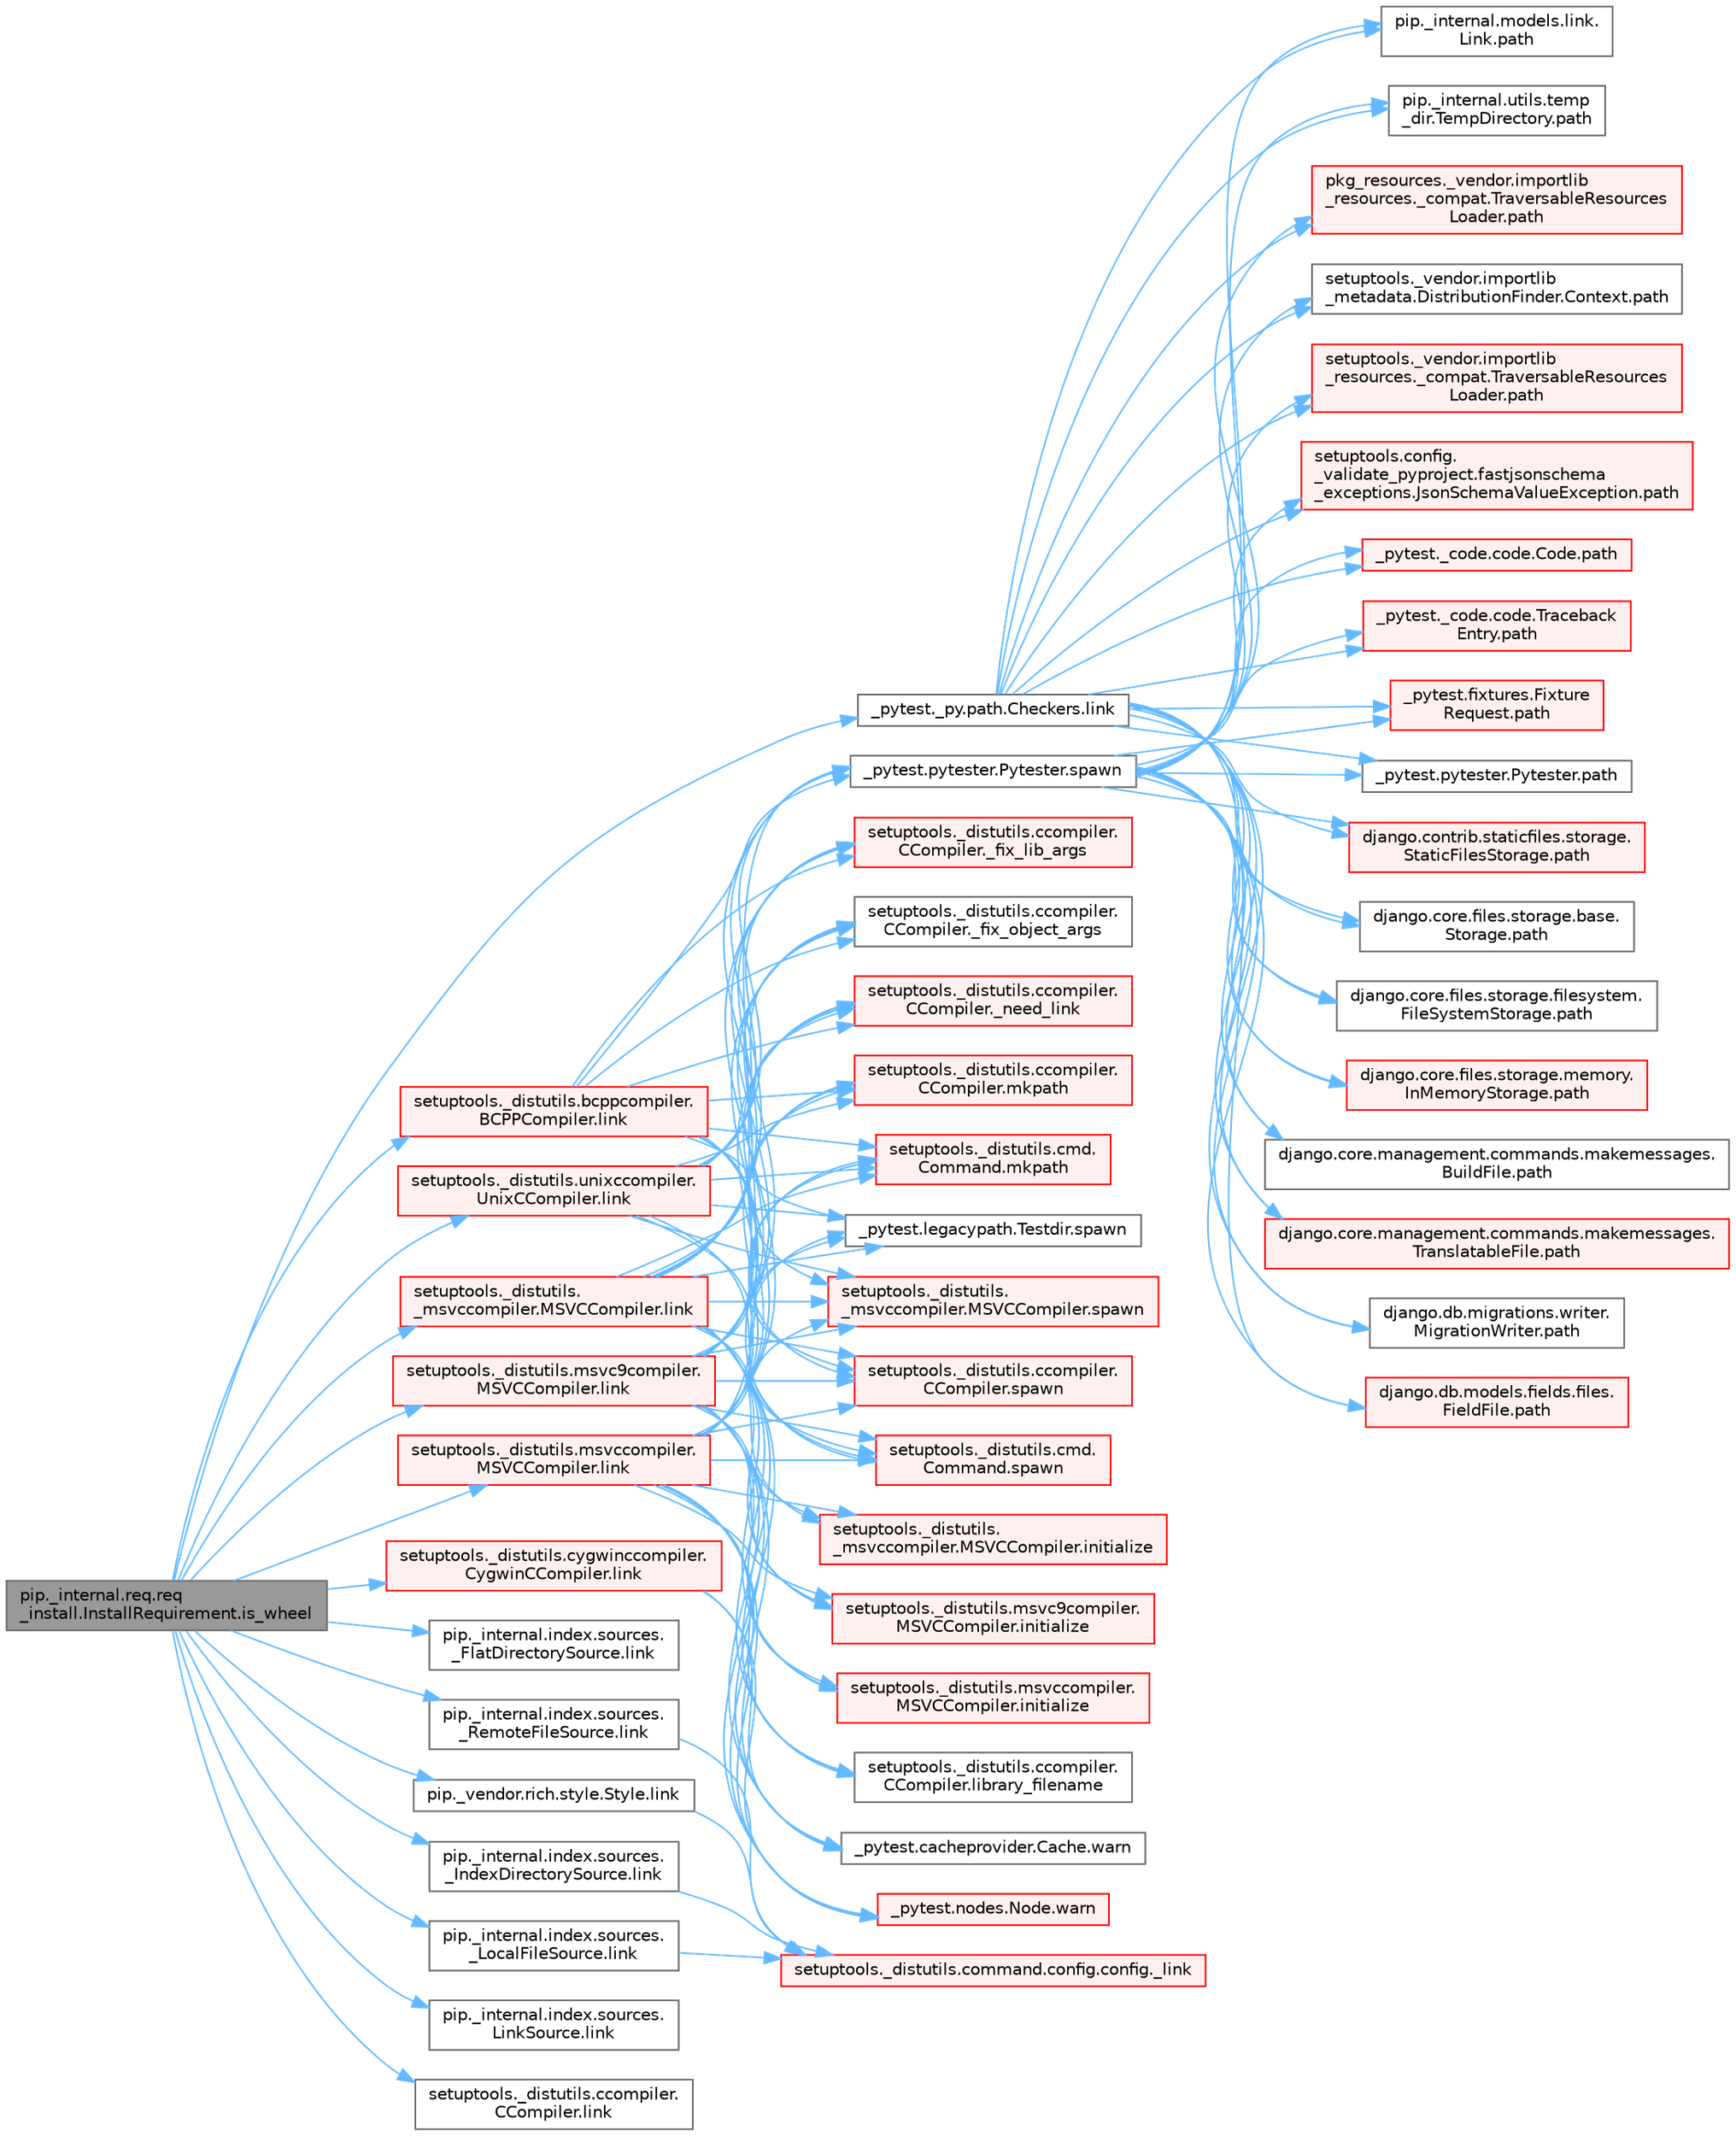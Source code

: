 digraph "pip._internal.req.req_install.InstallRequirement.is_wheel"
{
 // LATEX_PDF_SIZE
  bgcolor="transparent";
  edge [fontname=Helvetica,fontsize=10,labelfontname=Helvetica,labelfontsize=10];
  node [fontname=Helvetica,fontsize=10,shape=box,height=0.2,width=0.4];
  rankdir="LR";
  Node1 [id="Node000001",label="pip._internal.req.req\l_install.InstallRequirement.is_wheel",height=0.2,width=0.4,color="gray40", fillcolor="grey60", style="filled", fontcolor="black",tooltip=" "];
  Node1 -> Node2 [id="edge1_Node000001_Node000002",color="steelblue1",style="solid",tooltip=" "];
  Node2 [id="Node000002",label="_pytest._py.path.Checkers.link",height=0.2,width=0.4,color="grey40", fillcolor="white", style="filled",URL="$class__pytest_1_1__py_1_1path_1_1_checkers.html#ae1bb1d33ce71e6e6c8cfbee302c75d21",tooltip=" "];
  Node2 -> Node3 [id="edge2_Node000002_Node000003",color="steelblue1",style="solid",tooltip=" "];
  Node3 [id="Node000003",label="_pytest._code.code.Code.path",height=0.2,width=0.4,color="red", fillcolor="#FFF0F0", style="filled",URL="$class__pytest_1_1__code_1_1code_1_1_code.html#a1dae55e90750fe77c7517f806a14d864",tooltip=" "];
  Node2 -> Node15 [id="edge3_Node000002_Node000015",color="steelblue1",style="solid",tooltip=" "];
  Node15 [id="Node000015",label="_pytest._code.code.Traceback\lEntry.path",height=0.2,width=0.4,color="red", fillcolor="#FFF0F0", style="filled",URL="$class__pytest_1_1__code_1_1code_1_1_traceback_entry.html#a5a88b9ae4623733566450a9e7d8387c0",tooltip=" "];
  Node2 -> Node17 [id="edge4_Node000002_Node000017",color="steelblue1",style="solid",tooltip=" "];
  Node17 [id="Node000017",label="_pytest.fixtures.Fixture\lRequest.path",height=0.2,width=0.4,color="red", fillcolor="#FFF0F0", style="filled",URL="$class__pytest_1_1fixtures_1_1_fixture_request.html#a6f6db59812d121b54cd67d5e434e1451",tooltip=" "];
  Node2 -> Node23 [id="edge5_Node000002_Node000023",color="steelblue1",style="solid",tooltip=" "];
  Node23 [id="Node000023",label="_pytest.pytester.Pytester.path",height=0.2,width=0.4,color="grey40", fillcolor="white", style="filled",URL="$class__pytest_1_1pytester_1_1_pytester.html#a403c804f74a87f5e5705774fa896cc1f",tooltip=" "];
  Node2 -> Node24 [id="edge6_Node000002_Node000024",color="steelblue1",style="solid",tooltip=" "];
  Node24 [id="Node000024",label="django.contrib.staticfiles.storage.\lStaticFilesStorage.path",height=0.2,width=0.4,color="red", fillcolor="#FFF0F0", style="filled",URL="$classdjango_1_1contrib_1_1staticfiles_1_1storage_1_1_static_files_storage.html#a4e96cc92fbde7423d1b74f3a50fc0bf6",tooltip=" "];
  Node2 -> Node470 [id="edge7_Node000002_Node000470",color="steelblue1",style="solid",tooltip=" "];
  Node470 [id="Node000470",label="django.core.files.storage.base.\lStorage.path",height=0.2,width=0.4,color="grey40", fillcolor="white", style="filled",URL="$classdjango_1_1core_1_1files_1_1storage_1_1base_1_1_storage.html#a9be8d49a55131dbbab2c5fd57f7e772c",tooltip=" "];
  Node2 -> Node471 [id="edge8_Node000002_Node000471",color="steelblue1",style="solid",tooltip=" "];
  Node471 [id="Node000471",label="django.core.files.storage.filesystem.\lFileSystemStorage.path",height=0.2,width=0.4,color="grey40", fillcolor="white", style="filled",URL="$classdjango_1_1core_1_1files_1_1storage_1_1filesystem_1_1_file_system_storage.html#abf8a7e88eedec3e1b2ea965cc0858d17",tooltip=" "];
  Node2 -> Node472 [id="edge9_Node000002_Node000472",color="steelblue1",style="solid",tooltip=" "];
  Node472 [id="Node000472",label="django.core.files.storage.memory.\lInMemoryStorage.path",height=0.2,width=0.4,color="red", fillcolor="#FFF0F0", style="filled",URL="$classdjango_1_1core_1_1files_1_1storage_1_1memory_1_1_in_memory_storage.html#a466c8e28fd11839318d2e4454b8ef89f",tooltip=" "];
  Node2 -> Node476 [id="edge10_Node000002_Node000476",color="steelblue1",style="solid",tooltip=" "];
  Node476 [id="Node000476",label="django.core.management.commands.makemessages.\lBuildFile.path",height=0.2,width=0.4,color="grey40", fillcolor="white", style="filled",URL="$classdjango_1_1core_1_1management_1_1commands_1_1makemessages_1_1_build_file.html#ac06388718e902543bc00a7c6565105fc",tooltip=" "];
  Node2 -> Node477 [id="edge11_Node000002_Node000477",color="steelblue1",style="solid",tooltip=" "];
  Node477 [id="Node000477",label="django.core.management.commands.makemessages.\lTranslatableFile.path",height=0.2,width=0.4,color="red", fillcolor="#FFF0F0", style="filled",URL="$classdjango_1_1core_1_1management_1_1commands_1_1makemessages_1_1_translatable_file.html#ad851d5e6b8a65f5915ccfd4a30fb8026",tooltip=" "];
  Node2 -> Node478 [id="edge12_Node000002_Node000478",color="steelblue1",style="solid",tooltip=" "];
  Node478 [id="Node000478",label="django.db.migrations.writer.\lMigrationWriter.path",height=0.2,width=0.4,color="grey40", fillcolor="white", style="filled",URL="$classdjango_1_1db_1_1migrations_1_1writer_1_1_migration_writer.html#a45469d67e8f80996c982470d36136184",tooltip=" "];
  Node2 -> Node479 [id="edge13_Node000002_Node000479",color="steelblue1",style="solid",tooltip=" "];
  Node479 [id="Node000479",label="django.db.models.fields.files.\lFieldFile.path",height=0.2,width=0.4,color="red", fillcolor="#FFF0F0", style="filled",URL="$classdjango_1_1db_1_1models_1_1fields_1_1files_1_1_field_file.html#ae91c4ed0643fb9bd8959d0db8eb44f80",tooltip=" "];
  Node2 -> Node575 [id="edge14_Node000002_Node000575",color="steelblue1",style="solid",tooltip=" "];
  Node575 [id="Node000575",label="pip._internal.models.link.\lLink.path",height=0.2,width=0.4,color="grey40", fillcolor="white", style="filled",URL="$classpip_1_1__internal_1_1models_1_1link_1_1_link.html#a30f454216dcb615e3ed986238490f180",tooltip=" "];
  Node2 -> Node576 [id="edge15_Node000002_Node000576",color="steelblue1",style="solid",tooltip=" "];
  Node576 [id="Node000576",label="pip._internal.utils.temp\l_dir.TempDirectory.path",height=0.2,width=0.4,color="grey40", fillcolor="white", style="filled",URL="$classpip_1_1__internal_1_1utils_1_1temp__dir_1_1_temp_directory.html#afe6b2d95c070c6570957de5696ff3a6e",tooltip=" "];
  Node2 -> Node577 [id="edge16_Node000002_Node000577",color="steelblue1",style="solid",tooltip=" "];
  Node577 [id="Node000577",label="pkg_resources._vendor.importlib\l_resources._compat.TraversableResources\lLoader.path",height=0.2,width=0.4,color="red", fillcolor="#FFF0F0", style="filled",URL="$classpkg__resources_1_1__vendor_1_1importlib__resources_1_1__compat_1_1_traversable_resources_loader.html#acfc17872a53cbe02f6c34eda2bb162f2",tooltip=" "];
  Node2 -> Node579 [id="edge17_Node000002_Node000579",color="steelblue1",style="solid",tooltip=" "];
  Node579 [id="Node000579",label="setuptools._vendor.importlib\l_metadata.DistributionFinder.Context.path",height=0.2,width=0.4,color="grey40", fillcolor="white", style="filled",URL="$classsetuptools_1_1__vendor_1_1importlib__metadata_1_1_distribution_finder_1_1_context.html#a84a429ddce40738ea5c0edb53799ee8d",tooltip=" "];
  Node2 -> Node580 [id="edge18_Node000002_Node000580",color="steelblue1",style="solid",tooltip=" "];
  Node580 [id="Node000580",label="setuptools._vendor.importlib\l_resources._compat.TraversableResources\lLoader.path",height=0.2,width=0.4,color="red", fillcolor="#FFF0F0", style="filled",URL="$classsetuptools_1_1__vendor_1_1importlib__resources_1_1__compat_1_1_traversable_resources_loader.html#a9b9cf5b6723d48f7a779b6ae71d53699",tooltip=" "];
  Node2 -> Node581 [id="edge19_Node000002_Node000581",color="steelblue1",style="solid",tooltip=" "];
  Node581 [id="Node000581",label="setuptools.config.\l_validate_pyproject.fastjsonschema\l_exceptions.JsonSchemaValueException.path",height=0.2,width=0.4,color="red", fillcolor="#FFF0F0", style="filled",URL="$classsetuptools_1_1config_1_1__validate__pyproject_1_1fastjsonschema__exceptions_1_1_json_schema_value_exception.html#a59179b3d1dc16c7087530bbc10bcf857",tooltip=" "];
  Node1 -> Node3923 [id="edge20_Node000001_Node003923",color="steelblue1",style="solid",tooltip=" "];
  Node3923 [id="Node003923",label="pip._internal.index.sources.\l_FlatDirectorySource.link",height=0.2,width=0.4,color="grey40", fillcolor="white", style="filled",URL="$classpip_1_1__internal_1_1index_1_1sources_1_1___flat_directory_source.html#a72114eb0d8af85d9e3e48aecdebe9884",tooltip=" "];
  Node1 -> Node3924 [id="edge21_Node000001_Node003924",color="steelblue1",style="solid",tooltip=" "];
  Node3924 [id="Node003924",label="pip._internal.index.sources.\l_IndexDirectorySource.link",height=0.2,width=0.4,color="grey40", fillcolor="white", style="filled",URL="$classpip_1_1__internal_1_1index_1_1sources_1_1___index_directory_source.html#a1f71a0b21e5744c2aec54ff5ed0b1d61",tooltip=" "];
  Node3924 -> Node2614 [id="edge22_Node003924_Node002614",color="steelblue1",style="solid",tooltip=" "];
  Node2614 [id="Node002614",label="setuptools._distutils.command.config.config._link",height=0.2,width=0.4,color="red", fillcolor="#FFF0F0", style="filled",URL="$classsetuptools_1_1__distutils_1_1command_1_1config_1_1config.html#a6428c1b2877435a2dc61c8b7f902027d",tooltip=" "];
  Node1 -> Node3925 [id="edge23_Node000001_Node003925",color="steelblue1",style="solid",tooltip=" "];
  Node3925 [id="Node003925",label="pip._internal.index.sources.\l_LocalFileSource.link",height=0.2,width=0.4,color="grey40", fillcolor="white", style="filled",URL="$classpip_1_1__internal_1_1index_1_1sources_1_1___local_file_source.html#a7245056ba93c5e70dfcc739a21d2db61",tooltip=" "];
  Node3925 -> Node2614 [id="edge24_Node003925_Node002614",color="steelblue1",style="solid",tooltip=" "];
  Node1 -> Node3926 [id="edge25_Node000001_Node003926",color="steelblue1",style="solid",tooltip=" "];
  Node3926 [id="Node003926",label="pip._internal.index.sources.\l_RemoteFileSource.link",height=0.2,width=0.4,color="grey40", fillcolor="white", style="filled",URL="$classpip_1_1__internal_1_1index_1_1sources_1_1___remote_file_source.html#a33ac3f66b6928ff6f76408d71d9f49ca",tooltip=" "];
  Node3926 -> Node2614 [id="edge26_Node003926_Node002614",color="steelblue1",style="solid",tooltip=" "];
  Node1 -> Node3927 [id="edge27_Node000001_Node003927",color="steelblue1",style="solid",tooltip=" "];
  Node3927 [id="Node003927",label="pip._internal.index.sources.\lLinkSource.link",height=0.2,width=0.4,color="grey40", fillcolor="white", style="filled",URL="$classpip_1_1__internal_1_1index_1_1sources_1_1_link_source.html#ace307062828f2ac764322297128ed112",tooltip=" "];
  Node1 -> Node3928 [id="edge28_Node000001_Node003928",color="steelblue1",style="solid",tooltip=" "];
  Node3928 [id="Node003928",label="pip._vendor.rich.style.Style.link",height=0.2,width=0.4,color="grey40", fillcolor="white", style="filled",URL="$classpip_1_1__vendor_1_1rich_1_1style_1_1_style.html#a5e26eff41ad8f16c69b784625ad5c61d",tooltip=" "];
  Node3928 -> Node2614 [id="edge29_Node003928_Node002614",color="steelblue1",style="solid",tooltip=" "];
  Node1 -> Node3929 [id="edge30_Node000001_Node003929",color="steelblue1",style="solid",tooltip=" "];
  Node3929 [id="Node003929",label="setuptools._distutils.\l_msvccompiler.MSVCCompiler.link",height=0.2,width=0.4,color="red", fillcolor="#FFF0F0", style="filled",URL="$classsetuptools_1_1__distutils_1_1__msvccompiler_1_1_m_s_v_c_compiler.html#aefba9a19cc1d7316a3755f96f4def5f7",tooltip=" "];
  Node3929 -> Node3930 [id="edge31_Node003929_Node003930",color="steelblue1",style="solid",tooltip=" "];
  Node3930 [id="Node003930",label="setuptools._distutils.ccompiler.\lCCompiler._fix_lib_args",height=0.2,width=0.4,color="red", fillcolor="#FFF0F0", style="filled",URL="$classsetuptools_1_1__distutils_1_1ccompiler_1_1_c_compiler.html#a7a2f98279b1c74840aa7301ea39f550c",tooltip=" "];
  Node3929 -> Node3931 [id="edge32_Node003929_Node003931",color="steelblue1",style="solid",tooltip=" "];
  Node3931 [id="Node003931",label="setuptools._distutils.ccompiler.\lCCompiler._fix_object_args",height=0.2,width=0.4,color="grey40", fillcolor="white", style="filled",URL="$classsetuptools_1_1__distutils_1_1ccompiler_1_1_c_compiler.html#ae049a81a4554f50bdc2ecbd7cf1f0696",tooltip=" "];
  Node3929 -> Node3932 [id="edge33_Node003929_Node003932",color="steelblue1",style="solid",tooltip=" "];
  Node3932 [id="Node003932",label="setuptools._distutils.ccompiler.\lCCompiler._need_link",height=0.2,width=0.4,color="red", fillcolor="#FFF0F0", style="filled",URL="$classsetuptools_1_1__distutils_1_1ccompiler_1_1_c_compiler.html#a53f61387a6cf8194a0159faa49e88d63",tooltip=" "];
  Node3929 -> Node3933 [id="edge34_Node003929_Node003933",color="steelblue1",style="solid",tooltip=" "];
  Node3933 [id="Node003933",label="setuptools._distutils.\l_msvccompiler.MSVCCompiler.initialize",height=0.2,width=0.4,color="red", fillcolor="#FFF0F0", style="filled",URL="$classsetuptools_1_1__distutils_1_1__msvccompiler_1_1_m_s_v_c_compiler.html#a43401b9cd5fe5aa3b85704cff01fda01",tooltip=" "];
  Node3929 -> Node3940 [id="edge35_Node003929_Node003940",color="steelblue1",style="solid",tooltip=" "];
  Node3940 [id="Node003940",label="setuptools._distutils.msvc9compiler.\lMSVCCompiler.initialize",height=0.2,width=0.4,color="red", fillcolor="#FFF0F0", style="filled",URL="$classsetuptools_1_1__distutils_1_1msvc9compiler_1_1_m_s_v_c_compiler.html#a94f057de1dc9158080035d0acd89412f",tooltip=" "];
  Node3929 -> Node3943 [id="edge36_Node003929_Node003943",color="steelblue1",style="solid",tooltip=" "];
  Node3943 [id="Node003943",label="setuptools._distutils.msvccompiler.\lMSVCCompiler.initialize",height=0.2,width=0.4,color="red", fillcolor="#FFF0F0", style="filled",URL="$classsetuptools_1_1__distutils_1_1msvccompiler_1_1_m_s_v_c_compiler.html#a622c75ec314a3e866578248e9bfcef28",tooltip=" "];
  Node3929 -> Node3944 [id="edge37_Node003929_Node003944",color="steelblue1",style="solid",tooltip=" "];
  Node3944 [id="Node003944",label="setuptools._distutils.ccompiler.\lCCompiler.library_filename",height=0.2,width=0.4,color="grey40", fillcolor="white", style="filled",URL="$classsetuptools_1_1__distutils_1_1ccompiler_1_1_c_compiler.html#ad5c495d86dc0a8953c39e94c87a458c9",tooltip=" "];
  Node3929 -> Node3945 [id="edge38_Node003929_Node003945",color="steelblue1",style="solid",tooltip=" "];
  Node3945 [id="Node003945",label="setuptools._distutils.ccompiler.\lCCompiler.mkpath",height=0.2,width=0.4,color="red", fillcolor="#FFF0F0", style="filled",URL="$classsetuptools_1_1__distutils_1_1ccompiler_1_1_c_compiler.html#a84a377626d580d0a9c7af626de535910",tooltip=" "];
  Node3929 -> Node3946 [id="edge39_Node003929_Node003946",color="steelblue1",style="solid",tooltip=" "];
  Node3946 [id="Node003946",label="setuptools._distutils.cmd.\lCommand.mkpath",height=0.2,width=0.4,color="red", fillcolor="#FFF0F0", style="filled",URL="$classsetuptools_1_1__distutils_1_1cmd_1_1_command.html#ac5192d4d0c02e64755ea4a522d48c4ab",tooltip=" "];
  Node3929 -> Node2624 [id="edge40_Node003929_Node002624",color="steelblue1",style="solid",tooltip=" "];
  Node2624 [id="Node002624",label="_pytest.legacypath.Testdir.spawn",height=0.2,width=0.4,color="grey40", fillcolor="white", style="filled",URL="$class__pytest_1_1legacypath_1_1_testdir.html#a7b90d7cbf3ce3f79ac2880b56ffe3c9c",tooltip=" "];
  Node3929 -> Node2625 [id="edge41_Node003929_Node002625",color="steelblue1",style="solid",tooltip=" "];
  Node2625 [id="Node002625",label="_pytest.pytester.Pytester.spawn",height=0.2,width=0.4,color="grey40", fillcolor="white", style="filled",URL="$class__pytest_1_1pytester_1_1_pytester.html#abebb7155ff193e7514ef38b8569e6b58",tooltip=" "];
  Node2625 -> Node3 [id="edge42_Node002625_Node000003",color="steelblue1",style="solid",tooltip=" "];
  Node2625 -> Node15 [id="edge43_Node002625_Node000015",color="steelblue1",style="solid",tooltip=" "];
  Node2625 -> Node17 [id="edge44_Node002625_Node000017",color="steelblue1",style="solid",tooltip=" "];
  Node2625 -> Node23 [id="edge45_Node002625_Node000023",color="steelblue1",style="solid",tooltip=" "];
  Node2625 -> Node24 [id="edge46_Node002625_Node000024",color="steelblue1",style="solid",tooltip=" "];
  Node2625 -> Node470 [id="edge47_Node002625_Node000470",color="steelblue1",style="solid",tooltip=" "];
  Node2625 -> Node471 [id="edge48_Node002625_Node000471",color="steelblue1",style="solid",tooltip=" "];
  Node2625 -> Node472 [id="edge49_Node002625_Node000472",color="steelblue1",style="solid",tooltip=" "];
  Node2625 -> Node476 [id="edge50_Node002625_Node000476",color="steelblue1",style="solid",tooltip=" "];
  Node2625 -> Node477 [id="edge51_Node002625_Node000477",color="steelblue1",style="solid",tooltip=" "];
  Node2625 -> Node478 [id="edge52_Node002625_Node000478",color="steelblue1",style="solid",tooltip=" "];
  Node2625 -> Node479 [id="edge53_Node002625_Node000479",color="steelblue1",style="solid",tooltip=" "];
  Node2625 -> Node575 [id="edge54_Node002625_Node000575",color="steelblue1",style="solid",tooltip=" "];
  Node2625 -> Node576 [id="edge55_Node002625_Node000576",color="steelblue1",style="solid",tooltip=" "];
  Node2625 -> Node577 [id="edge56_Node002625_Node000577",color="steelblue1",style="solid",tooltip=" "];
  Node2625 -> Node579 [id="edge57_Node002625_Node000579",color="steelblue1",style="solid",tooltip=" "];
  Node2625 -> Node580 [id="edge58_Node002625_Node000580",color="steelblue1",style="solid",tooltip=" "];
  Node2625 -> Node581 [id="edge59_Node002625_Node000581",color="steelblue1",style="solid",tooltip=" "];
  Node3929 -> Node2626 [id="edge60_Node003929_Node002626",color="steelblue1",style="solid",tooltip=" "];
  Node2626 [id="Node002626",label="setuptools._distutils.\l_msvccompiler.MSVCCompiler.spawn",height=0.2,width=0.4,color="red", fillcolor="#FFF0F0", style="filled",URL="$classsetuptools_1_1__distutils_1_1__msvccompiler_1_1_m_s_v_c_compiler.html#a9aa3de4c16c1786efcbc72a361aadb66",tooltip=" "];
  Node3929 -> Node2628 [id="edge61_Node003929_Node002628",color="steelblue1",style="solid",tooltip=" "];
  Node2628 [id="Node002628",label="setuptools._distutils.ccompiler.\lCCompiler.spawn",height=0.2,width=0.4,color="red", fillcolor="#FFF0F0", style="filled",URL="$classsetuptools_1_1__distutils_1_1ccompiler_1_1_c_compiler.html#af513247d5bdabdc090f42e431d7da74f",tooltip=" "];
  Node3929 -> Node2631 [id="edge62_Node003929_Node002631",color="steelblue1",style="solid",tooltip=" "];
  Node2631 [id="Node002631",label="setuptools._distutils.cmd.\lCommand.spawn",height=0.2,width=0.4,color="red", fillcolor="#FFF0F0", style="filled",URL="$classsetuptools_1_1__distutils_1_1cmd_1_1_command.html#a9d990023ef8ad29009426c7facf05efb",tooltip=" "];
  Node3929 -> Node2437 [id="edge63_Node003929_Node002437",color="steelblue1",style="solid",tooltip=" "];
  Node2437 [id="Node002437",label="_pytest.cacheprovider.Cache.warn",height=0.2,width=0.4,color="grey40", fillcolor="white", style="filled",URL="$class__pytest_1_1cacheprovider_1_1_cache.html#a59056dfff8733ba939dfd3caf3bb00da",tooltip=" "];
  Node3929 -> Node2438 [id="edge64_Node003929_Node002438",color="steelblue1",style="solid",tooltip=" "];
  Node2438 [id="Node002438",label="_pytest.nodes.Node.warn",height=0.2,width=0.4,color="red", fillcolor="#FFF0F0", style="filled",URL="$class__pytest_1_1nodes_1_1_node.html#a5d6333688a90229efb19e6f63b7b0746",tooltip=" "];
  Node1 -> Node3947 [id="edge65_Node000001_Node003947",color="steelblue1",style="solid",tooltip=" "];
  Node3947 [id="Node003947",label="setuptools._distutils.bcppcompiler.\lBCPPCompiler.link",height=0.2,width=0.4,color="red", fillcolor="#FFF0F0", style="filled",URL="$classsetuptools_1_1__distutils_1_1bcppcompiler_1_1_b_c_p_p_compiler.html#a9207773d36ecabdd197469c6dcff5e41",tooltip=" "];
  Node3947 -> Node3930 [id="edge66_Node003947_Node003930",color="steelblue1",style="solid",tooltip=" "];
  Node3947 -> Node3931 [id="edge67_Node003947_Node003931",color="steelblue1",style="solid",tooltip=" "];
  Node3947 -> Node3932 [id="edge68_Node003947_Node003932",color="steelblue1",style="solid",tooltip=" "];
  Node3947 -> Node3945 [id="edge69_Node003947_Node003945",color="steelblue1",style="solid",tooltip=" "];
  Node3947 -> Node3946 [id="edge70_Node003947_Node003946",color="steelblue1",style="solid",tooltip=" "];
  Node3947 -> Node2624 [id="edge71_Node003947_Node002624",color="steelblue1",style="solid",tooltip=" "];
  Node3947 -> Node2625 [id="edge72_Node003947_Node002625",color="steelblue1",style="solid",tooltip=" "];
  Node3947 -> Node2626 [id="edge73_Node003947_Node002626",color="steelblue1",style="solid",tooltip=" "];
  Node3947 -> Node2628 [id="edge74_Node003947_Node002628",color="steelblue1",style="solid",tooltip=" "];
  Node3947 -> Node2631 [id="edge75_Node003947_Node002631",color="steelblue1",style="solid",tooltip=" "];
  Node1 -> Node4139 [id="edge76_Node000001_Node004139",color="steelblue1",style="solid",tooltip=" "];
  Node4139 [id="Node004139",label="setuptools._distutils.ccompiler.\lCCompiler.link",height=0.2,width=0.4,color="grey40", fillcolor="white", style="filled",URL="$classsetuptools_1_1__distutils_1_1ccompiler_1_1_c_compiler.html#afd4eb4b2ab5d1b5fdcea1e56f4c35c0b",tooltip=" "];
  Node1 -> Node4140 [id="edge77_Node000001_Node004140",color="steelblue1",style="solid",tooltip=" "];
  Node4140 [id="Node004140",label="setuptools._distutils.cygwinccompiler.\lCygwinCCompiler.link",height=0.2,width=0.4,color="red", fillcolor="#FFF0F0", style="filled",URL="$classsetuptools_1_1__distutils_1_1cygwinccompiler_1_1_cygwin_c_compiler.html#a90d2f2ffa74da0002fe22b41afc2cc2f",tooltip=" "];
  Node4140 -> Node2437 [id="edge78_Node004140_Node002437",color="steelblue1",style="solid",tooltip=" "];
  Node4140 -> Node2438 [id="edge79_Node004140_Node002438",color="steelblue1",style="solid",tooltip=" "];
  Node1 -> Node4141 [id="edge80_Node000001_Node004141",color="steelblue1",style="solid",tooltip=" "];
  Node4141 [id="Node004141",label="setuptools._distutils.msvc9compiler.\lMSVCCompiler.link",height=0.2,width=0.4,color="red", fillcolor="#FFF0F0", style="filled",URL="$classsetuptools_1_1__distutils_1_1msvc9compiler_1_1_m_s_v_c_compiler.html#a0c96b6aa97f0cccac88db8bc4220274f",tooltip=" "];
  Node4141 -> Node3930 [id="edge81_Node004141_Node003930",color="steelblue1",style="solid",tooltip=" "];
  Node4141 -> Node3931 [id="edge82_Node004141_Node003931",color="steelblue1",style="solid",tooltip=" "];
  Node4141 -> Node3932 [id="edge83_Node004141_Node003932",color="steelblue1",style="solid",tooltip=" "];
  Node4141 -> Node3933 [id="edge84_Node004141_Node003933",color="steelblue1",style="solid",tooltip=" "];
  Node4141 -> Node3940 [id="edge85_Node004141_Node003940",color="steelblue1",style="solid",tooltip=" "];
  Node4141 -> Node3943 [id="edge86_Node004141_Node003943",color="steelblue1",style="solid",tooltip=" "];
  Node4141 -> Node3944 [id="edge87_Node004141_Node003944",color="steelblue1",style="solid",tooltip=" "];
  Node4141 -> Node3945 [id="edge88_Node004141_Node003945",color="steelblue1",style="solid",tooltip=" "];
  Node4141 -> Node3946 [id="edge89_Node004141_Node003946",color="steelblue1",style="solid",tooltip=" "];
  Node4141 -> Node2624 [id="edge90_Node004141_Node002624",color="steelblue1",style="solid",tooltip=" "];
  Node4141 -> Node2625 [id="edge91_Node004141_Node002625",color="steelblue1",style="solid",tooltip=" "];
  Node4141 -> Node2626 [id="edge92_Node004141_Node002626",color="steelblue1",style="solid",tooltip=" "];
  Node4141 -> Node2628 [id="edge93_Node004141_Node002628",color="steelblue1",style="solid",tooltip=" "];
  Node4141 -> Node2631 [id="edge94_Node004141_Node002631",color="steelblue1",style="solid",tooltip=" "];
  Node4141 -> Node2437 [id="edge95_Node004141_Node002437",color="steelblue1",style="solid",tooltip=" "];
  Node4141 -> Node2438 [id="edge96_Node004141_Node002438",color="steelblue1",style="solid",tooltip=" "];
  Node1 -> Node4145 [id="edge97_Node000001_Node004145",color="steelblue1",style="solid",tooltip=" "];
  Node4145 [id="Node004145",label="setuptools._distutils.msvccompiler.\lMSVCCompiler.link",height=0.2,width=0.4,color="red", fillcolor="#FFF0F0", style="filled",URL="$classsetuptools_1_1__distutils_1_1msvccompiler_1_1_m_s_v_c_compiler.html#a99e371debe387deabeae0b75e3b70af5",tooltip=" "];
  Node4145 -> Node3930 [id="edge98_Node004145_Node003930",color="steelblue1",style="solid",tooltip=" "];
  Node4145 -> Node3931 [id="edge99_Node004145_Node003931",color="steelblue1",style="solid",tooltip=" "];
  Node4145 -> Node3932 [id="edge100_Node004145_Node003932",color="steelblue1",style="solid",tooltip=" "];
  Node4145 -> Node3933 [id="edge101_Node004145_Node003933",color="steelblue1",style="solid",tooltip=" "];
  Node4145 -> Node3940 [id="edge102_Node004145_Node003940",color="steelblue1",style="solid",tooltip=" "];
  Node4145 -> Node3943 [id="edge103_Node004145_Node003943",color="steelblue1",style="solid",tooltip=" "];
  Node4145 -> Node3944 [id="edge104_Node004145_Node003944",color="steelblue1",style="solid",tooltip=" "];
  Node4145 -> Node3945 [id="edge105_Node004145_Node003945",color="steelblue1",style="solid",tooltip=" "];
  Node4145 -> Node3946 [id="edge106_Node004145_Node003946",color="steelblue1",style="solid",tooltip=" "];
  Node4145 -> Node2624 [id="edge107_Node004145_Node002624",color="steelblue1",style="solid",tooltip=" "];
  Node4145 -> Node2625 [id="edge108_Node004145_Node002625",color="steelblue1",style="solid",tooltip=" "];
  Node4145 -> Node2626 [id="edge109_Node004145_Node002626",color="steelblue1",style="solid",tooltip=" "];
  Node4145 -> Node2628 [id="edge110_Node004145_Node002628",color="steelblue1",style="solid",tooltip=" "];
  Node4145 -> Node2631 [id="edge111_Node004145_Node002631",color="steelblue1",style="solid",tooltip=" "];
  Node4145 -> Node2437 [id="edge112_Node004145_Node002437",color="steelblue1",style="solid",tooltip=" "];
  Node4145 -> Node2438 [id="edge113_Node004145_Node002438",color="steelblue1",style="solid",tooltip=" "];
  Node1 -> Node4146 [id="edge114_Node000001_Node004146",color="steelblue1",style="solid",tooltip=" "];
  Node4146 [id="Node004146",label="setuptools._distutils.unixccompiler.\lUnixCCompiler.link",height=0.2,width=0.4,color="red", fillcolor="#FFF0F0", style="filled",URL="$classsetuptools_1_1__distutils_1_1unixccompiler_1_1_unix_c_compiler.html#a77a8b7a9acb4b236ba8cfc5c2f8dac7d",tooltip=" "];
  Node4146 -> Node3930 [id="edge115_Node004146_Node003930",color="steelblue1",style="solid",tooltip=" "];
  Node4146 -> Node3931 [id="edge116_Node004146_Node003931",color="steelblue1",style="solid",tooltip=" "];
  Node4146 -> Node3932 [id="edge117_Node004146_Node003932",color="steelblue1",style="solid",tooltip=" "];
  Node4146 -> Node3945 [id="edge118_Node004146_Node003945",color="steelblue1",style="solid",tooltip=" "];
  Node4146 -> Node3946 [id="edge119_Node004146_Node003946",color="steelblue1",style="solid",tooltip=" "];
  Node4146 -> Node2624 [id="edge120_Node004146_Node002624",color="steelblue1",style="solid",tooltip=" "];
  Node4146 -> Node2625 [id="edge121_Node004146_Node002625",color="steelblue1",style="solid",tooltip=" "];
  Node4146 -> Node2626 [id="edge122_Node004146_Node002626",color="steelblue1",style="solid",tooltip=" "];
  Node4146 -> Node2628 [id="edge123_Node004146_Node002628",color="steelblue1",style="solid",tooltip=" "];
  Node4146 -> Node2631 [id="edge124_Node004146_Node002631",color="steelblue1",style="solid",tooltip=" "];
}
